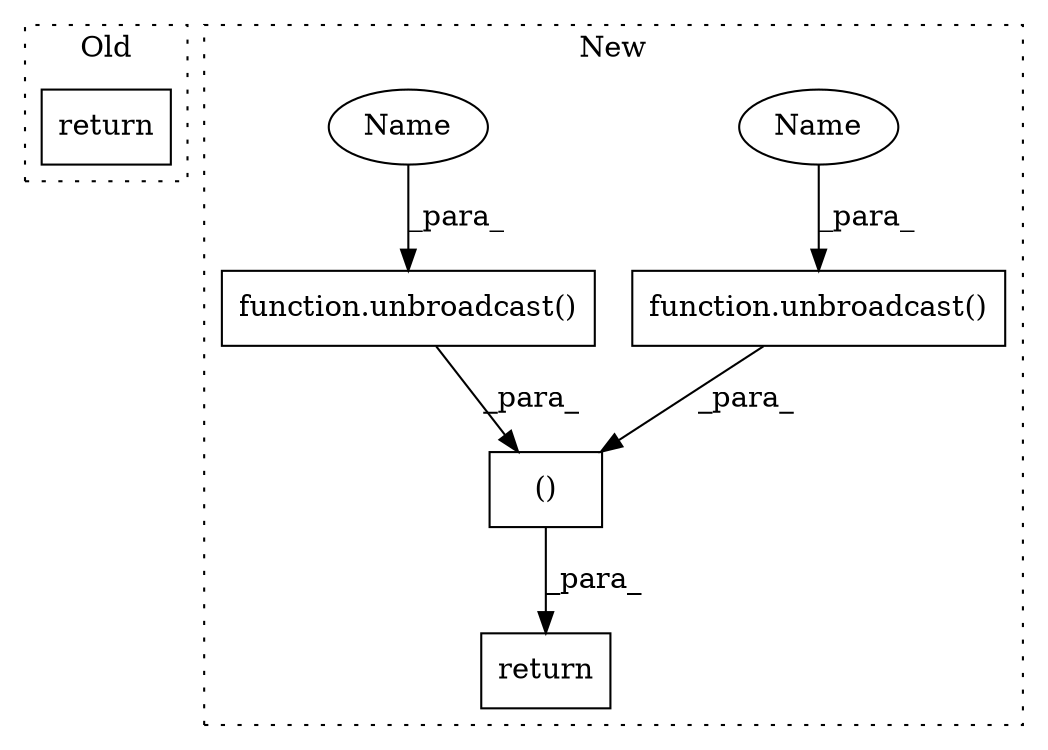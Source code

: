 digraph G {
subgraph cluster0 {
1 [label="return" a="93" s="2003" l="7" shape="box"];
label = "Old";
style="dotted";
}
subgraph cluster1 {
2 [label="function.unbroadcast()" a="75" s="2756,2781" l="12,1" shape="box"];
3 [label="()" a="54" s="2782" l="28" shape="box"];
4 [label="function.unbroadcast()" a="75" s="2784,2809" l="12,1" shape="box"];
5 [label="return" a="93" s="2749" l="7" shape="box"];
6 [label="Name" a="87" s="2796" l="4" shape="ellipse"];
7 [label="Name" a="87" s="2768" l="4" shape="ellipse"];
label = "New";
style="dotted";
}
2 -> 3 [label="_para_"];
3 -> 5 [label="_para_"];
4 -> 3 [label="_para_"];
6 -> 4 [label="_para_"];
7 -> 2 [label="_para_"];
}